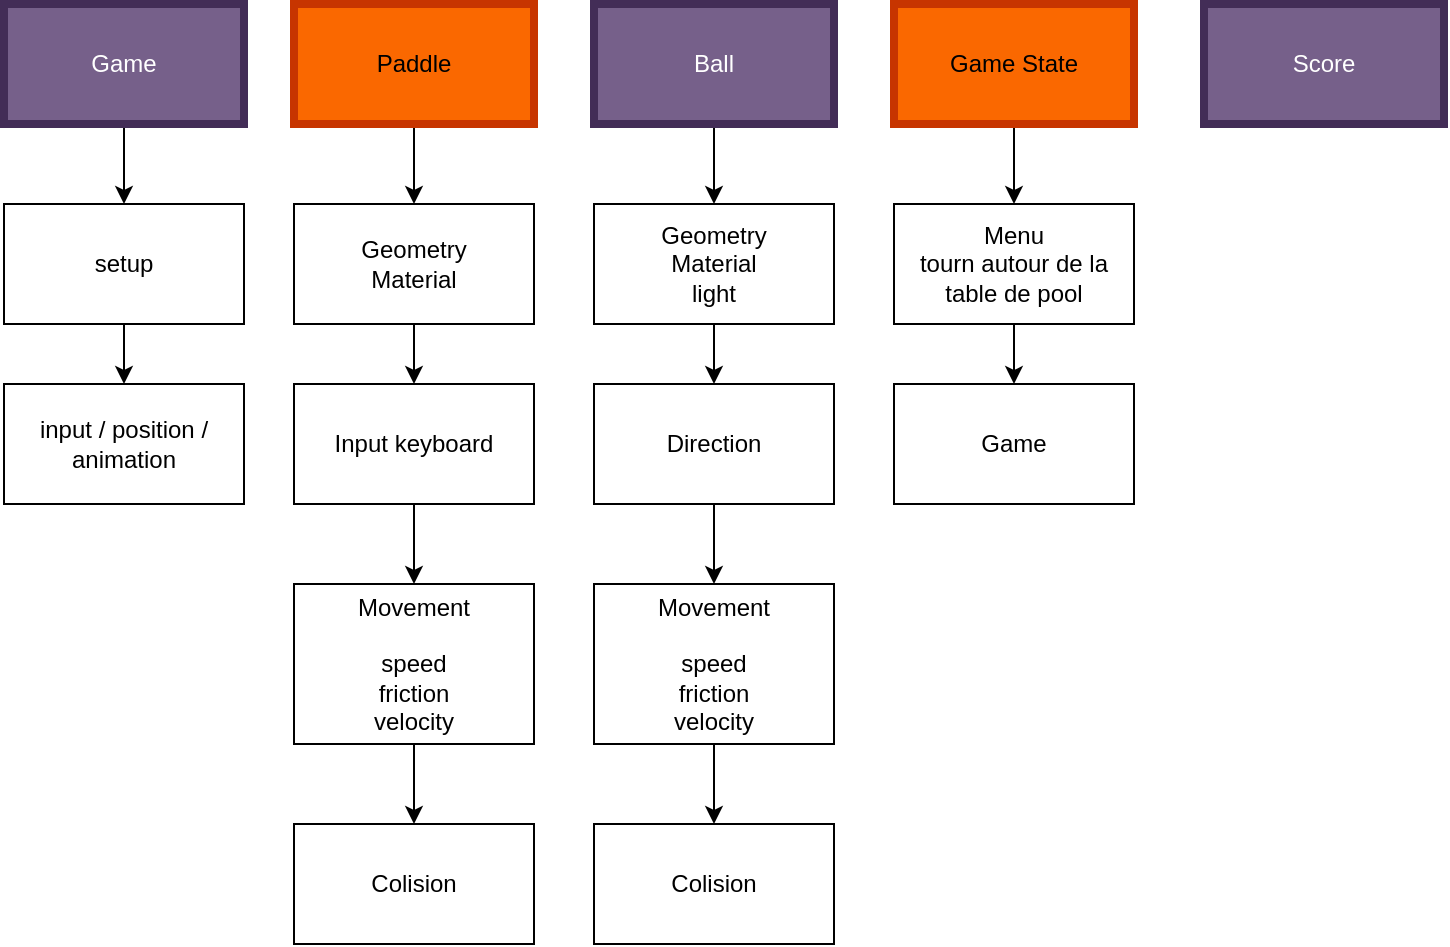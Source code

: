 <mxfile>
    <diagram id="q6gnI9gW14h0YwswJAdQ" name="Page-1">
        <mxGraphModel dx="1770" dy="670" grid="1" gridSize="10" guides="1" tooltips="1" connect="1" arrows="1" fold="1" page="1" pageScale="1" pageWidth="850" pageHeight="1100" math="0" shadow="0">
            <root>
                <mxCell id="0"/>
                <mxCell id="1" parent="0"/>
                <mxCell id="16" style="edgeStyle=none;html=1;" parent="1" source="2" target="14" edge="1">
                    <mxGeometry relative="1" as="geometry"/>
                </mxCell>
                <mxCell id="2" value="Paddle" style="whiteSpace=wrap;html=1;fillColor=#fa6800;fontColor=#000000;strokeColor=#C73500;strokeWidth=4;" parent="1" vertex="1">
                    <mxGeometry x="215" y="30" width="120" height="60" as="geometry"/>
                </mxCell>
                <mxCell id="24" style="edgeStyle=none;html=1;" parent="1" source="3" target="23" edge="1">
                    <mxGeometry relative="1" as="geometry"/>
                </mxCell>
                <mxCell id="3" value="Ball" style="whiteSpace=wrap;html=1;fillColor=#76608a;strokeColor=#432D57;fontColor=#ffffff;strokeWidth=4;" parent="1" vertex="1">
                    <mxGeometry x="365" y="30" width="120" height="60" as="geometry"/>
                </mxCell>
                <mxCell id="5" value="Score" style="whiteSpace=wrap;html=1;strokeWidth=4;fillColor=#76608a;fontColor=#ffffff;strokeColor=#432D57;" parent="1" vertex="1">
                    <mxGeometry x="670" y="30" width="120" height="60" as="geometry"/>
                </mxCell>
                <mxCell id="28" style="edgeStyle=none;html=1;" parent="1" source="6" target="25" edge="1">
                    <mxGeometry relative="1" as="geometry"/>
                </mxCell>
                <mxCell id="6" value="Game State" style="whiteSpace=wrap;html=1;strokeWidth=4;fillColor=#fa6800;fontColor=#000000;strokeColor=#C73500;" parent="1" vertex="1">
                    <mxGeometry x="515" y="30" width="120" height="60" as="geometry"/>
                </mxCell>
                <mxCell id="11" style="edgeStyle=none;html=1;entryX=0.5;entryY=0;entryDx=0;entryDy=0;" parent="1" source="8" target="9" edge="1">
                    <mxGeometry relative="1" as="geometry"/>
                </mxCell>
                <mxCell id="8" value="Input keyboard" style="whiteSpace=wrap;html=1;" parent="1" vertex="1">
                    <mxGeometry x="215" y="220" width="120" height="60" as="geometry"/>
                </mxCell>
                <mxCell id="13" style="edgeStyle=none;html=1;entryX=0.5;entryY=0;entryDx=0;entryDy=0;" parent="1" source="9" edge="1">
                    <mxGeometry relative="1" as="geometry">
                        <mxPoint x="275" y="440" as="targetPoint"/>
                    </mxGeometry>
                </mxCell>
                <mxCell id="9" value="Movement&lt;br&gt;&lt;br&gt;speed &lt;br&gt;friction &lt;br&gt;velocity" style="whiteSpace=wrap;html=1;" parent="1" vertex="1">
                    <mxGeometry x="215" y="320" width="120" height="80" as="geometry"/>
                </mxCell>
                <mxCell id="12" value="Colision" style="whiteSpace=wrap;html=1;" parent="1" vertex="1">
                    <mxGeometry x="215" y="440" width="120" height="60" as="geometry"/>
                </mxCell>
                <mxCell id="15" style="edgeStyle=none;html=1;" parent="1" source="14" target="8" edge="1">
                    <mxGeometry relative="1" as="geometry"/>
                </mxCell>
                <mxCell id="14" value="Geometry&lt;br&gt;Material" style="whiteSpace=wrap;html=1;" parent="1" vertex="1">
                    <mxGeometry x="215" y="130" width="120" height="60" as="geometry"/>
                </mxCell>
                <mxCell id="17" style="edgeStyle=none;html=1;entryX=0.5;entryY=0;entryDx=0;entryDy=0;" parent="1" source="18" target="20" edge="1">
                    <mxGeometry relative="1" as="geometry"/>
                </mxCell>
                <mxCell id="18" value="Direction" style="whiteSpace=wrap;html=1;" parent="1" vertex="1">
                    <mxGeometry x="365" y="220" width="120" height="60" as="geometry"/>
                </mxCell>
                <mxCell id="19" style="edgeStyle=none;html=1;entryX=0.5;entryY=0;entryDx=0;entryDy=0;" parent="1" source="20" edge="1">
                    <mxGeometry relative="1" as="geometry">
                        <mxPoint x="425" y="440" as="targetPoint"/>
                    </mxGeometry>
                </mxCell>
                <mxCell id="20" value="Movement&lt;br&gt;&lt;br&gt;speed &lt;br&gt;friction &lt;br&gt;velocity" style="whiteSpace=wrap;html=1;" parent="1" vertex="1">
                    <mxGeometry x="365" y="320" width="120" height="80" as="geometry"/>
                </mxCell>
                <mxCell id="21" value="Colision" style="whiteSpace=wrap;html=1;" parent="1" vertex="1">
                    <mxGeometry x="365" y="440" width="120" height="60" as="geometry"/>
                </mxCell>
                <mxCell id="22" style="edgeStyle=none;html=1;" parent="1" source="23" target="18" edge="1">
                    <mxGeometry relative="1" as="geometry"/>
                </mxCell>
                <mxCell id="23" value="Geometry&lt;br&gt;Material&lt;br&gt;light" style="whiteSpace=wrap;html=1;" parent="1" vertex="1">
                    <mxGeometry x="365" y="130" width="120" height="60" as="geometry"/>
                </mxCell>
                <mxCell id="29" style="edgeStyle=none;html=1;" parent="1" source="25" target="27" edge="1">
                    <mxGeometry relative="1" as="geometry"/>
                </mxCell>
                <mxCell id="25" value="Menu&lt;br&gt;tourn autour de la table de pool" style="whiteSpace=wrap;html=1;" parent="1" vertex="1">
                    <mxGeometry x="515" y="130" width="120" height="60" as="geometry"/>
                </mxCell>
                <mxCell id="27" value="Game" style="whiteSpace=wrap;html=1;" parent="1" vertex="1">
                    <mxGeometry x="515" y="220" width="120" height="60" as="geometry"/>
                </mxCell>
                <mxCell id="32" style="edgeStyle=none;html=1;entryX=0.5;entryY=0;entryDx=0;entryDy=0;" edge="1" parent="1" source="30" target="31">
                    <mxGeometry relative="1" as="geometry"/>
                </mxCell>
                <mxCell id="30" value="Game" style="whiteSpace=wrap;html=1;fillColor=#76608a;fontColor=#ffffff;strokeColor=#432D57;strokeWidth=4;" vertex="1" parent="1">
                    <mxGeometry x="70" y="30" width="120" height="60" as="geometry"/>
                </mxCell>
                <mxCell id="34" style="edgeStyle=none;html=1;" edge="1" parent="1" source="31" target="33">
                    <mxGeometry relative="1" as="geometry"/>
                </mxCell>
                <mxCell id="31" value="setup" style="whiteSpace=wrap;html=1;strokeWidth=1;" vertex="1" parent="1">
                    <mxGeometry x="70" y="130" width="120" height="60" as="geometry"/>
                </mxCell>
                <mxCell id="33" value="input / position / animation" style="whiteSpace=wrap;html=1;strokeWidth=1;" vertex="1" parent="1">
                    <mxGeometry x="70" y="220" width="120" height="60" as="geometry"/>
                </mxCell>
            </root>
        </mxGraphModel>
    </diagram>
</mxfile>